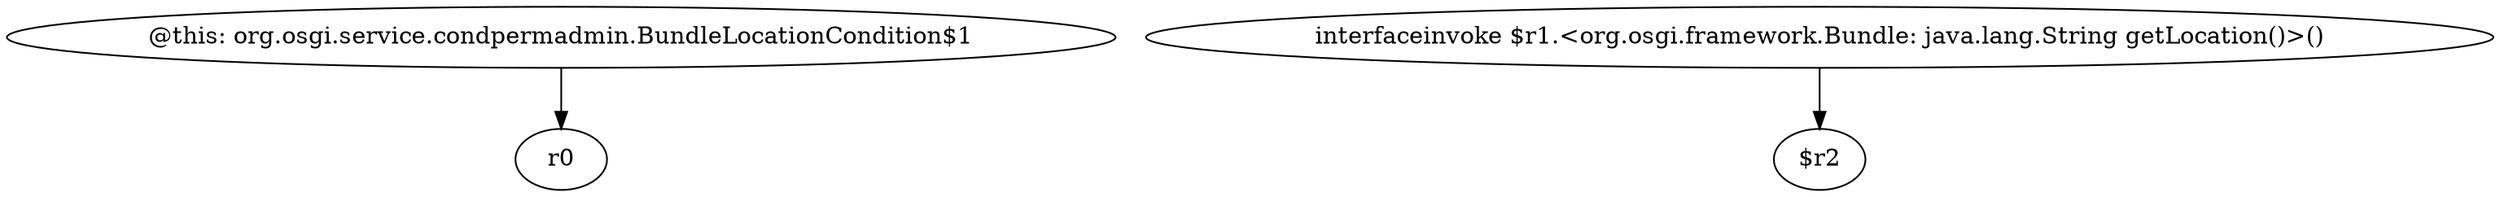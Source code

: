 digraph g {
0[label="@this: org.osgi.service.condpermadmin.BundleLocationCondition$1"]
1[label="r0"]
0->1[label=""]
2[label="interfaceinvoke $r1.<org.osgi.framework.Bundle: java.lang.String getLocation()>()"]
3[label="$r2"]
2->3[label=""]
}